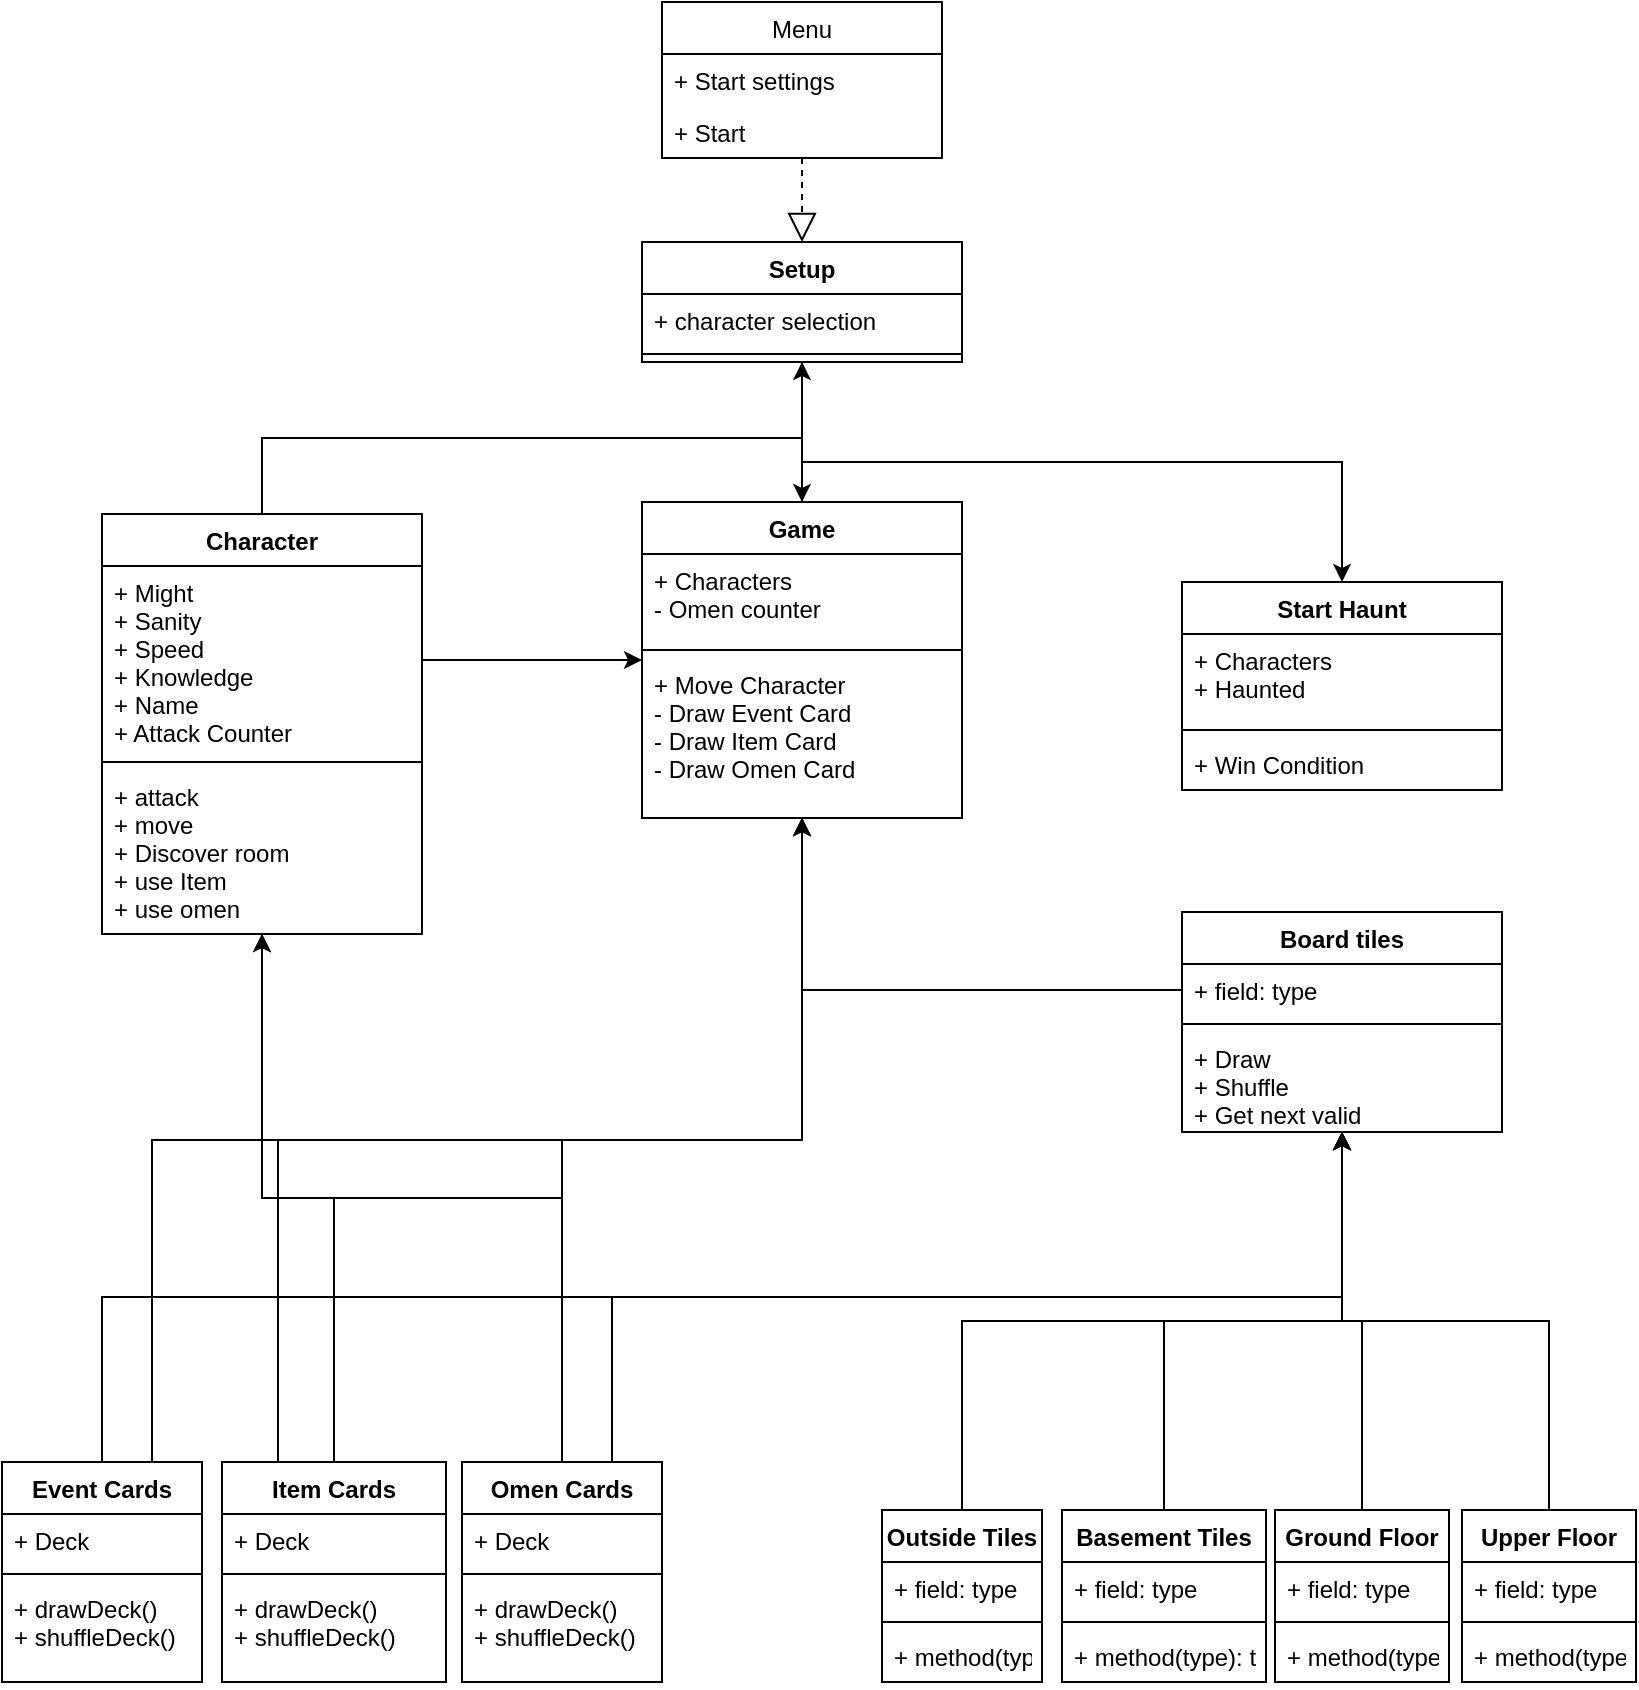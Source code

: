<mxfile version="12.1.9" type="device" pages="1"><diagram id="Hr2EmeeHGqyXgGAQhQ6v" name="Page-1"><mxGraphModel dx="1264" dy="560" grid="1" gridSize="10" guides="1" tooltips="1" connect="1" arrows="1" fold="1" page="1" pageScale="1" pageWidth="850" pageHeight="1100" math="0" shadow="0"><root><mxCell id="0"/><mxCell id="1" parent="0"/><mxCell id="-MnNUeJvBVUiR5NXsTps-1" value="Menu" style="swimlane;fontStyle=0;childLayout=stackLayout;horizontal=1;startSize=26;fillColor=none;horizontalStack=0;resizeParent=1;resizeParentMax=0;resizeLast=0;collapsible=1;marginBottom=0;" parent="1" vertex="1"><mxGeometry x="340" y="40" width="140" height="78" as="geometry"/></mxCell><mxCell id="-MnNUeJvBVUiR5NXsTps-2" value="+ Start settings" style="text;strokeColor=none;fillColor=none;align=left;verticalAlign=top;spacingLeft=4;spacingRight=4;overflow=hidden;rotatable=0;points=[[0,0.5],[1,0.5]];portConstraint=eastwest;" parent="-MnNUeJvBVUiR5NXsTps-1" vertex="1"><mxGeometry y="26" width="140" height="26" as="geometry"/></mxCell><mxCell id="-MnNUeJvBVUiR5NXsTps-3" value="+ Start " style="text;strokeColor=none;fillColor=none;align=left;verticalAlign=top;spacingLeft=4;spacingRight=4;overflow=hidden;rotatable=0;points=[[0,0.5],[1,0.5]];portConstraint=eastwest;" parent="-MnNUeJvBVUiR5NXsTps-1" vertex="1"><mxGeometry y="52" width="140" height="26" as="geometry"/></mxCell><mxCell id="-MnNUeJvBVUiR5NXsTps-29" style="edgeStyle=orthogonalEdgeStyle;rounded=0;orthogonalLoop=1;jettySize=auto;html=1;" parent="1" source="-MnNUeJvBVUiR5NXsTps-5" target="-MnNUeJvBVUiR5NXsTps-18" edge="1"><mxGeometry relative="1" as="geometry"/></mxCell><mxCell id="-MnNUeJvBVUiR5NXsTps-5" value="Setup" style="swimlane;fontStyle=1;align=center;verticalAlign=top;childLayout=stackLayout;horizontal=1;startSize=26;horizontalStack=0;resizeParent=1;resizeParentMax=0;resizeLast=0;collapsible=1;marginBottom=0;" parent="1" vertex="1"><mxGeometry x="330" y="160" width="160" height="60" as="geometry"/></mxCell><mxCell id="-MnNUeJvBVUiR5NXsTps-6" value="+ character selection" style="text;strokeColor=none;fillColor=none;align=left;verticalAlign=top;spacingLeft=4;spacingRight=4;overflow=hidden;rotatable=0;points=[[0,0.5],[1,0.5]];portConstraint=eastwest;" parent="-MnNUeJvBVUiR5NXsTps-5" vertex="1"><mxGeometry y="26" width="160" height="26" as="geometry"/></mxCell><mxCell id="-MnNUeJvBVUiR5NXsTps-7" value="" style="line;strokeWidth=1;fillColor=none;align=left;verticalAlign=middle;spacingTop=-1;spacingLeft=3;spacingRight=3;rotatable=0;labelPosition=right;points=[];portConstraint=eastwest;" parent="-MnNUeJvBVUiR5NXsTps-5" vertex="1"><mxGeometry y="52" width="160" height="8" as="geometry"/></mxCell><mxCell id="-MnNUeJvBVUiR5NXsTps-9" value="" style="endArrow=block;dashed=1;endFill=0;endSize=12;html=1;" parent="1" source="-MnNUeJvBVUiR5NXsTps-1" target="-MnNUeJvBVUiR5NXsTps-5" edge="1"><mxGeometry width="160" relative="1" as="geometry"><mxPoint x="330" y="220" as="sourcePoint"/><mxPoint x="490" y="220" as="targetPoint"/></mxGeometry></mxCell><mxCell id="-MnNUeJvBVUiR5NXsTps-31" style="edgeStyle=orthogonalEdgeStyle;rounded=0;orthogonalLoop=1;jettySize=auto;html=1;exitX=0.5;exitY=0;exitDx=0;exitDy=0;entryX=0.5;entryY=0;entryDx=0;entryDy=0;" parent="1" source="-MnNUeJvBVUiR5NXsTps-18" target="-MnNUeJvBVUiR5NXsTps-22" edge="1"><mxGeometry relative="1" as="geometry"/></mxCell><mxCell id="-MnNUeJvBVUiR5NXsTps-18" value="Game" style="swimlane;fontStyle=1;align=center;verticalAlign=top;childLayout=stackLayout;horizontal=1;startSize=26;horizontalStack=0;resizeParent=1;resizeParentMax=0;resizeLast=0;collapsible=1;marginBottom=0;" parent="1" vertex="1"><mxGeometry x="330" y="290" width="160" height="158" as="geometry"/></mxCell><mxCell id="-MnNUeJvBVUiR5NXsTps-19" value="+ Characters&#10;- Omen counter" style="text;strokeColor=none;fillColor=none;align=left;verticalAlign=top;spacingLeft=4;spacingRight=4;overflow=hidden;rotatable=0;points=[[0,0.5],[1,0.5]];portConstraint=eastwest;" parent="-MnNUeJvBVUiR5NXsTps-18" vertex="1"><mxGeometry y="26" width="160" height="44" as="geometry"/></mxCell><mxCell id="-MnNUeJvBVUiR5NXsTps-20" value="" style="line;strokeWidth=1;fillColor=none;align=left;verticalAlign=middle;spacingTop=-1;spacingLeft=3;spacingRight=3;rotatable=0;labelPosition=right;points=[];portConstraint=eastwest;" parent="-MnNUeJvBVUiR5NXsTps-18" vertex="1"><mxGeometry y="70" width="160" height="8" as="geometry"/></mxCell><mxCell id="-MnNUeJvBVUiR5NXsTps-21" value="+ Move Character&#10;- Draw Event Card&#10;- Draw Item Card&#10;- Draw Omen Card" style="text;strokeColor=none;fillColor=none;align=left;verticalAlign=top;spacingLeft=4;spacingRight=4;overflow=hidden;rotatable=0;points=[[0,0.5],[1,0.5]];portConstraint=eastwest;" parent="-MnNUeJvBVUiR5NXsTps-18" vertex="1"><mxGeometry y="78" width="160" height="80" as="geometry"/></mxCell><mxCell id="-MnNUeJvBVUiR5NXsTps-22" value="Start Haunt" style="swimlane;fontStyle=1;align=center;verticalAlign=top;childLayout=stackLayout;horizontal=1;startSize=26;horizontalStack=0;resizeParent=1;resizeParentMax=0;resizeLast=0;collapsible=1;marginBottom=0;" parent="1" vertex="1"><mxGeometry x="600" y="330" width="160" height="104" as="geometry"/></mxCell><mxCell id="-MnNUeJvBVUiR5NXsTps-23" value="+ Characters&#10;+ Haunted" style="text;strokeColor=none;fillColor=none;align=left;verticalAlign=top;spacingLeft=4;spacingRight=4;overflow=hidden;rotatable=0;points=[[0,0.5],[1,0.5]];portConstraint=eastwest;" parent="-MnNUeJvBVUiR5NXsTps-22" vertex="1"><mxGeometry y="26" width="160" height="44" as="geometry"/></mxCell><mxCell id="-MnNUeJvBVUiR5NXsTps-24" value="" style="line;strokeWidth=1;fillColor=none;align=left;verticalAlign=middle;spacingTop=-1;spacingLeft=3;spacingRight=3;rotatable=0;labelPosition=right;points=[];portConstraint=eastwest;" parent="-MnNUeJvBVUiR5NXsTps-22" vertex="1"><mxGeometry y="70" width="160" height="8" as="geometry"/></mxCell><mxCell id="-MnNUeJvBVUiR5NXsTps-25" value="+ Win Condition" style="text;strokeColor=none;fillColor=none;align=left;verticalAlign=top;spacingLeft=4;spacingRight=4;overflow=hidden;rotatable=0;points=[[0,0.5],[1,0.5]];portConstraint=eastwest;" parent="-MnNUeJvBVUiR5NXsTps-22" vertex="1"><mxGeometry y="78" width="160" height="26" as="geometry"/></mxCell><mxCell id="-MnNUeJvBVUiR5NXsTps-76" style="edgeStyle=orthogonalEdgeStyle;rounded=0;orthogonalLoop=1;jettySize=auto;html=1;exitX=0.5;exitY=0;exitDx=0;exitDy=0;" parent="1" source="-MnNUeJvBVUiR5NXsTps-40" target="-MnNUeJvBVUiR5NXsTps-57" edge="1"><mxGeometry relative="1" as="geometry"/></mxCell><mxCell id="-MnNUeJvBVUiR5NXsTps-77" style="edgeStyle=orthogonalEdgeStyle;rounded=0;orthogonalLoop=1;jettySize=auto;html=1;exitX=0.75;exitY=0;exitDx=0;exitDy=0;" parent="1" source="-MnNUeJvBVUiR5NXsTps-40" target="-MnNUeJvBVUiR5NXsTps-18" edge="1"><mxGeometry relative="1" as="geometry"/></mxCell><mxCell id="-MnNUeJvBVUiR5NXsTps-40" value="Event Cards" style="swimlane;fontStyle=1;align=center;verticalAlign=top;childLayout=stackLayout;horizontal=1;startSize=26;horizontalStack=0;resizeParent=1;resizeParentMax=0;resizeLast=0;collapsible=1;marginBottom=0;" parent="1" vertex="1"><mxGeometry x="10" y="770" width="100" height="110" as="geometry"/></mxCell><mxCell id="-MnNUeJvBVUiR5NXsTps-41" value="+ Deck" style="text;strokeColor=none;fillColor=none;align=left;verticalAlign=top;spacingLeft=4;spacingRight=4;overflow=hidden;rotatable=0;points=[[0,0.5],[1,0.5]];portConstraint=eastwest;" parent="-MnNUeJvBVUiR5NXsTps-40" vertex="1"><mxGeometry y="26" width="100" height="26" as="geometry"/></mxCell><mxCell id="-MnNUeJvBVUiR5NXsTps-42" value="" style="line;strokeWidth=1;fillColor=none;align=left;verticalAlign=middle;spacingTop=-1;spacingLeft=3;spacingRight=3;rotatable=0;labelPosition=right;points=[];portConstraint=eastwest;" parent="-MnNUeJvBVUiR5NXsTps-40" vertex="1"><mxGeometry y="52" width="100" height="8" as="geometry"/></mxCell><mxCell id="-MnNUeJvBVUiR5NXsTps-43" value="+ drawDeck()&#10;+ shuffleDeck()" style="text;strokeColor=none;fillColor=none;align=left;verticalAlign=top;spacingLeft=4;spacingRight=4;overflow=hidden;rotatable=0;points=[[0,0.5],[1,0.5]];portConstraint=eastwest;" parent="-MnNUeJvBVUiR5NXsTps-40" vertex="1"><mxGeometry y="60" width="100" height="50" as="geometry"/></mxCell><mxCell id="-MnNUeJvBVUiR5NXsTps-44" value="&lt;span style=&quot;font-family: &amp;#34;helvetica&amp;#34; , &amp;#34;arial&amp;#34; , sans-serif ; font-size: 0px&quot;&gt;%3CmxGraphModel%3E%3Croot%3E%3CmxCell%20id%3D%220%22%2F%3E%3CmxCell%20id%3D%221%22%20parent%3D%220%22%2F%3E%3CmxCell%20id%3D%222%22%20value%3D%22Event%20Cards%22%20style%3D%22swimlane%3BfontStyle%3D1%3Balign%3Dcenter%3BverticalAlign%3Dtop%3BchildLayout%3DstackLayout%3Bhorizontal%3D1%3BstartSize%3D26%3BhorizontalStack%3D0%3BresizeParent%3D1%3BresizeParentMax%3D0%3BresizeLast%3D0%3Bcollapsible%3D1%3BmarginBottom%3D0%3B%22%20vertex%3D%221%22%20parent%3D%221%22%3E%3CmxGeometry%20x%3D%2280%22%20y%3D%22480%22%20width%3D%22160%22%20height%3D%22110%22%20as%3D%22geometry%22%2F%3E%3C%2FmxCell%3E%3CmxCell%20id%3D%223%22%20value%3D%22%2B%20Deck%22%20style%3D%22text%3BstrokeColor%3Dnone%3BfillColor%3Dnone%3Balign%3Dleft%3BverticalAlign%3Dtop%3BspacingLeft%3D4%3BspacingRight%3D4%3Boverflow%3Dhidden%3Brotatable%3D0%3Bpoints%3D%5B%5B0%2C0.5%5D%2C%5B1%2C0.5%5D%5D%3BportConstraint%3Deastwest%3B%22%20vertex%3D%221%22%20parent%3D%222%22%3E%3CmxGeometry%20y%3D%2226%22%20width%3D%22160%22%20height%3D%2226%22%20as%3D%22geometry%22%2F%3E%3C%2FmxCell%3E%3CmxCell%20id%3D%224%22%20value%3D%22%22%20style%3D%22line%3BstrokeWidth%3D1%3BfillColor%3Dnone%3Balign%3Dleft%3BverticalAlign%3Dmiddle%3BspacingTop%3D-1%3BspacingLeft%3D3%3BspacingRight%3D3%3Brotatable%3D0%3BlabelPosition%3Dright%3Bpoints%3D%5B%5D%3BportConstraint%3Deastwest%3B%22%20vertex%3D%221%22%20parent%3D%222%22%3E%3CmxGeometry%20y%3D%2252%22%20width%3D%22160%22%20height%3D%228%22%20as%3D%22geometry%22%2F%3E%3C%2FmxCell%3E%3CmxCell%20id%3D%225%22%20value%3D%22%2B%20drawDeck()%26%2310%3B%2B%20shuffleDeck()%22%20style%3D%22text%3BstrokeColor%3Dnone%3BfillColor%3Dnone%3Balign%3Dleft%3BverticalAlign%3Dtop%3BspacingLeft%3D4%3BspacingRight%3D4%3Boverflow%3Dhidden%3Brotatable%3D0%3Bpoints%3D%5B%5B0%2C0.5%5D%2C%5B1%2C0.5%5D%5D%3BportConstraint%3Deastwest%3B%22%20vertex%3D%221%22%20parent%3D%222%22%3E%3CmxGeometry%20y%3D%2260%22%20width%3D%22160%22%20height%3D%2250%22%20as%3D%22geometry%22%2F%3E%3C%2FmxCell%3E%3C%2Froot%3E%3C%2FmxGraphModel%3E&lt;/span&gt;" style="text;html=1;resizable=0;points=[];autosize=1;align=left;verticalAlign=top;spacingTop=-4;" parent="1" vertex="1"><mxGeometry x="458" y="496" width="20" height="20" as="geometry"/></mxCell><mxCell id="-MnNUeJvBVUiR5NXsTps-78" style="edgeStyle=orthogonalEdgeStyle;rounded=0;orthogonalLoop=1;jettySize=auto;html=1;exitX=0.5;exitY=0;exitDx=0;exitDy=0;" parent="1" source="-MnNUeJvBVUiR5NXsTps-45" target="-MnNUeJvBVUiR5NXsTps-53" edge="1"><mxGeometry relative="1" as="geometry"/></mxCell><mxCell id="-MnNUeJvBVUiR5NXsTps-82" style="edgeStyle=orthogonalEdgeStyle;rounded=0;orthogonalLoop=1;jettySize=auto;html=1;exitX=0.25;exitY=0;exitDx=0;exitDy=0;" parent="1" source="-MnNUeJvBVUiR5NXsTps-45" target="-MnNUeJvBVUiR5NXsTps-18" edge="1"><mxGeometry relative="1" as="geometry"/></mxCell><mxCell id="-MnNUeJvBVUiR5NXsTps-45" value="Item Cards" style="swimlane;fontStyle=1;align=center;verticalAlign=top;childLayout=stackLayout;horizontal=1;startSize=26;horizontalStack=0;resizeParent=1;resizeParentMax=0;resizeLast=0;collapsible=1;marginBottom=0;" parent="1" vertex="1"><mxGeometry x="120" y="770" width="112" height="110" as="geometry"/></mxCell><mxCell id="-MnNUeJvBVUiR5NXsTps-46" value="+ Deck" style="text;strokeColor=none;fillColor=none;align=left;verticalAlign=top;spacingLeft=4;spacingRight=4;overflow=hidden;rotatable=0;points=[[0,0.5],[1,0.5]];portConstraint=eastwest;" parent="-MnNUeJvBVUiR5NXsTps-45" vertex="1"><mxGeometry y="26" width="112" height="26" as="geometry"/></mxCell><mxCell id="-MnNUeJvBVUiR5NXsTps-47" value="" style="line;strokeWidth=1;fillColor=none;align=left;verticalAlign=middle;spacingTop=-1;spacingLeft=3;spacingRight=3;rotatable=0;labelPosition=right;points=[];portConstraint=eastwest;" parent="-MnNUeJvBVUiR5NXsTps-45" vertex="1"><mxGeometry y="52" width="112" height="8" as="geometry"/></mxCell><mxCell id="-MnNUeJvBVUiR5NXsTps-48" value="+ drawDeck()&#10;+ shuffleDeck()" style="text;strokeColor=none;fillColor=none;align=left;verticalAlign=top;spacingLeft=4;spacingRight=4;overflow=hidden;rotatable=0;points=[[0,0.5],[1,0.5]];portConstraint=eastwest;" parent="-MnNUeJvBVUiR5NXsTps-45" vertex="1"><mxGeometry y="60" width="112" height="50" as="geometry"/></mxCell><mxCell id="-MnNUeJvBVUiR5NXsTps-79" style="edgeStyle=orthogonalEdgeStyle;rounded=0;orthogonalLoop=1;jettySize=auto;html=1;exitX=0.5;exitY=0;exitDx=0;exitDy=0;" parent="1" source="-MnNUeJvBVUiR5NXsTps-49" target="-MnNUeJvBVUiR5NXsTps-53" edge="1"><mxGeometry relative="1" as="geometry"/></mxCell><mxCell id="-MnNUeJvBVUiR5NXsTps-80" style="edgeStyle=orthogonalEdgeStyle;rounded=0;orthogonalLoop=1;jettySize=auto;html=1;exitX=0.75;exitY=0;exitDx=0;exitDy=0;" parent="1" source="-MnNUeJvBVUiR5NXsTps-49" target="-MnNUeJvBVUiR5NXsTps-57" edge="1"><mxGeometry relative="1" as="geometry"/></mxCell><mxCell id="-MnNUeJvBVUiR5NXsTps-81" style="edgeStyle=orthogonalEdgeStyle;rounded=0;orthogonalLoop=1;jettySize=auto;html=1;exitX=0.5;exitY=0;exitDx=0;exitDy=0;" parent="1" source="-MnNUeJvBVUiR5NXsTps-49" target="-MnNUeJvBVUiR5NXsTps-18" edge="1"><mxGeometry relative="1" as="geometry"/></mxCell><mxCell id="-MnNUeJvBVUiR5NXsTps-49" value="Omen Cards" style="swimlane;fontStyle=1;align=center;verticalAlign=top;childLayout=stackLayout;horizontal=1;startSize=26;horizontalStack=0;resizeParent=1;resizeParentMax=0;resizeLast=0;collapsible=1;marginBottom=0;" parent="1" vertex="1"><mxGeometry x="240" y="770" width="100" height="110" as="geometry"/></mxCell><mxCell id="-MnNUeJvBVUiR5NXsTps-50" value="+ Deck" style="text;strokeColor=none;fillColor=none;align=left;verticalAlign=top;spacingLeft=4;spacingRight=4;overflow=hidden;rotatable=0;points=[[0,0.5],[1,0.5]];portConstraint=eastwest;" parent="-MnNUeJvBVUiR5NXsTps-49" vertex="1"><mxGeometry y="26" width="100" height="26" as="geometry"/></mxCell><mxCell id="-MnNUeJvBVUiR5NXsTps-51" value="" style="line;strokeWidth=1;fillColor=none;align=left;verticalAlign=middle;spacingTop=-1;spacingLeft=3;spacingRight=3;rotatable=0;labelPosition=right;points=[];portConstraint=eastwest;" parent="-MnNUeJvBVUiR5NXsTps-49" vertex="1"><mxGeometry y="52" width="100" height="8" as="geometry"/></mxCell><mxCell id="-MnNUeJvBVUiR5NXsTps-52" value="+ drawDeck()&#10;+ shuffleDeck()" style="text;strokeColor=none;fillColor=none;align=left;verticalAlign=top;spacingLeft=4;spacingRight=4;overflow=hidden;rotatable=0;points=[[0,0.5],[1,0.5]];portConstraint=eastwest;" parent="-MnNUeJvBVUiR5NXsTps-49" vertex="1"><mxGeometry y="60" width="100" height="50" as="geometry"/></mxCell><mxCell id="-MnNUeJvBVUiR5NXsTps-84" style="edgeStyle=orthogonalEdgeStyle;rounded=0;orthogonalLoop=1;jettySize=auto;html=1;exitX=0.5;exitY=0;exitDx=0;exitDy=0;" parent="1" source="-MnNUeJvBVUiR5NXsTps-53" target="-MnNUeJvBVUiR5NXsTps-5" edge="1"><mxGeometry relative="1" as="geometry"/></mxCell><mxCell id="-MnNUeJvBVUiR5NXsTps-53" value="Character" style="swimlane;fontStyle=1;align=center;verticalAlign=top;childLayout=stackLayout;horizontal=1;startSize=26;horizontalStack=0;resizeParent=1;resizeParentMax=0;resizeLast=0;collapsible=1;marginBottom=0;" parent="1" vertex="1"><mxGeometry x="60" y="296" width="160" height="210" as="geometry"/></mxCell><mxCell id="-MnNUeJvBVUiR5NXsTps-54" value="+ Might&#10;+ Sanity&#10;+ Speed&#10;+ Knowledge&#10;+ Name&#10;+ Attack Counter" style="text;strokeColor=none;fillColor=none;align=left;verticalAlign=top;spacingLeft=4;spacingRight=4;overflow=hidden;rotatable=0;points=[[0,0.5],[1,0.5]];portConstraint=eastwest;" parent="-MnNUeJvBVUiR5NXsTps-53" vertex="1"><mxGeometry y="26" width="160" height="94" as="geometry"/></mxCell><mxCell id="-MnNUeJvBVUiR5NXsTps-55" value="" style="line;strokeWidth=1;fillColor=none;align=left;verticalAlign=middle;spacingTop=-1;spacingLeft=3;spacingRight=3;rotatable=0;labelPosition=right;points=[];portConstraint=eastwest;" parent="-MnNUeJvBVUiR5NXsTps-53" vertex="1"><mxGeometry y="120" width="160" height="8" as="geometry"/></mxCell><mxCell id="-MnNUeJvBVUiR5NXsTps-56" value="+ attack&#10;+ move&#10;+ Discover room&#10;+ use Item &#10;+ use omen" style="text;strokeColor=none;fillColor=none;align=left;verticalAlign=top;spacingLeft=4;spacingRight=4;overflow=hidden;rotatable=0;points=[[0,0.5],[1,0.5]];portConstraint=eastwest;" parent="-MnNUeJvBVUiR5NXsTps-53" vertex="1"><mxGeometry y="128" width="160" height="82" as="geometry"/></mxCell><mxCell id="-MnNUeJvBVUiR5NXsTps-57" value="Board tiles" style="swimlane;fontStyle=1;align=center;verticalAlign=top;childLayout=stackLayout;horizontal=1;startSize=26;horizontalStack=0;resizeParent=1;resizeParentMax=0;resizeLast=0;collapsible=1;marginBottom=0;" parent="1" vertex="1"><mxGeometry x="600" y="495" width="160" height="110" as="geometry"/></mxCell><mxCell id="-MnNUeJvBVUiR5NXsTps-58" value="+ field: type" style="text;strokeColor=none;fillColor=none;align=left;verticalAlign=top;spacingLeft=4;spacingRight=4;overflow=hidden;rotatable=0;points=[[0,0.5],[1,0.5]];portConstraint=eastwest;" parent="-MnNUeJvBVUiR5NXsTps-57" vertex="1"><mxGeometry y="26" width="160" height="26" as="geometry"/></mxCell><mxCell id="-MnNUeJvBVUiR5NXsTps-59" value="" style="line;strokeWidth=1;fillColor=none;align=left;verticalAlign=middle;spacingTop=-1;spacingLeft=3;spacingRight=3;rotatable=0;labelPosition=right;points=[];portConstraint=eastwest;" parent="-MnNUeJvBVUiR5NXsTps-57" vertex="1"><mxGeometry y="52" width="160" height="8" as="geometry"/></mxCell><mxCell id="-MnNUeJvBVUiR5NXsTps-60" value="+ Draw&#10;+ Shuffle&#10;+ Get next valid" style="text;strokeColor=none;fillColor=none;align=left;verticalAlign=top;spacingLeft=4;spacingRight=4;overflow=hidden;rotatable=0;points=[[0,0.5],[1,0.5]];portConstraint=eastwest;" parent="-MnNUeJvBVUiR5NXsTps-57" vertex="1"><mxGeometry y="60" width="160" height="50" as="geometry"/></mxCell><mxCell id="-MnNUeJvBVUiR5NXsTps-73" style="edgeStyle=orthogonalEdgeStyle;rounded=0;orthogonalLoop=1;jettySize=auto;html=1;exitX=0.5;exitY=0;exitDx=0;exitDy=0;" parent="1" source="-MnNUeJvBVUiR5NXsTps-61" target="-MnNUeJvBVUiR5NXsTps-57" edge="1"><mxGeometry relative="1" as="geometry"/></mxCell><mxCell id="-MnNUeJvBVUiR5NXsTps-61" value="Basement Tiles" style="swimlane;fontStyle=1;align=center;verticalAlign=top;childLayout=stackLayout;horizontal=1;startSize=26;horizontalStack=0;resizeParent=1;resizeParentMax=0;resizeLast=0;collapsible=1;marginBottom=0;" parent="1" vertex="1"><mxGeometry x="540" y="794" width="102" height="86" as="geometry"/></mxCell><mxCell id="-MnNUeJvBVUiR5NXsTps-62" value="+ field: type" style="text;strokeColor=none;fillColor=none;align=left;verticalAlign=top;spacingLeft=4;spacingRight=4;overflow=hidden;rotatable=0;points=[[0,0.5],[1,0.5]];portConstraint=eastwest;" parent="-MnNUeJvBVUiR5NXsTps-61" vertex="1"><mxGeometry y="26" width="102" height="26" as="geometry"/></mxCell><mxCell id="-MnNUeJvBVUiR5NXsTps-63" value="" style="line;strokeWidth=1;fillColor=none;align=left;verticalAlign=middle;spacingTop=-1;spacingLeft=3;spacingRight=3;rotatable=0;labelPosition=right;points=[];portConstraint=eastwest;" parent="-MnNUeJvBVUiR5NXsTps-61" vertex="1"><mxGeometry y="52" width="102" height="8" as="geometry"/></mxCell><mxCell id="-MnNUeJvBVUiR5NXsTps-64" value="+ method(type): type" style="text;strokeColor=none;fillColor=none;align=left;verticalAlign=top;spacingLeft=4;spacingRight=4;overflow=hidden;rotatable=0;points=[[0,0.5],[1,0.5]];portConstraint=eastwest;" parent="-MnNUeJvBVUiR5NXsTps-61" vertex="1"><mxGeometry y="60" width="102" height="26" as="geometry"/></mxCell><mxCell id="-MnNUeJvBVUiR5NXsTps-74" style="edgeStyle=orthogonalEdgeStyle;rounded=0;orthogonalLoop=1;jettySize=auto;html=1;exitX=0.5;exitY=0;exitDx=0;exitDy=0;" parent="1" source="-MnNUeJvBVUiR5NXsTps-65" target="-MnNUeJvBVUiR5NXsTps-57" edge="1"><mxGeometry relative="1" as="geometry"/></mxCell><mxCell id="-MnNUeJvBVUiR5NXsTps-65" value="Ground Floor" style="swimlane;fontStyle=1;align=center;verticalAlign=top;childLayout=stackLayout;horizontal=1;startSize=26;horizontalStack=0;resizeParent=1;resizeParentMax=0;resizeLast=0;collapsible=1;marginBottom=0;" parent="1" vertex="1"><mxGeometry x="646.5" y="794" width="87" height="86" as="geometry"/></mxCell><mxCell id="-MnNUeJvBVUiR5NXsTps-66" value="+ field: type" style="text;strokeColor=none;fillColor=none;align=left;verticalAlign=top;spacingLeft=4;spacingRight=4;overflow=hidden;rotatable=0;points=[[0,0.5],[1,0.5]];portConstraint=eastwest;" parent="-MnNUeJvBVUiR5NXsTps-65" vertex="1"><mxGeometry y="26" width="87" height="26" as="geometry"/></mxCell><mxCell id="-MnNUeJvBVUiR5NXsTps-67" value="" style="line;strokeWidth=1;fillColor=none;align=left;verticalAlign=middle;spacingTop=-1;spacingLeft=3;spacingRight=3;rotatable=0;labelPosition=right;points=[];portConstraint=eastwest;" parent="-MnNUeJvBVUiR5NXsTps-65" vertex="1"><mxGeometry y="52" width="87" height="8" as="geometry"/></mxCell><mxCell id="-MnNUeJvBVUiR5NXsTps-68" value="+ method(type): type" style="text;strokeColor=none;fillColor=none;align=left;verticalAlign=top;spacingLeft=4;spacingRight=4;overflow=hidden;rotatable=0;points=[[0,0.5],[1,0.5]];portConstraint=eastwest;" parent="-MnNUeJvBVUiR5NXsTps-65" vertex="1"><mxGeometry y="60" width="87" height="26" as="geometry"/></mxCell><mxCell id="-MnNUeJvBVUiR5NXsTps-75" style="edgeStyle=orthogonalEdgeStyle;rounded=0;orthogonalLoop=1;jettySize=auto;html=1;exitX=0.5;exitY=0;exitDx=0;exitDy=0;" parent="1" source="-MnNUeJvBVUiR5NXsTps-69" target="-MnNUeJvBVUiR5NXsTps-57" edge="1"><mxGeometry relative="1" as="geometry"/></mxCell><mxCell id="-MnNUeJvBVUiR5NXsTps-69" value="Upper Floor" style="swimlane;fontStyle=1;align=center;verticalAlign=top;childLayout=stackLayout;horizontal=1;startSize=26;horizontalStack=0;resizeParent=1;resizeParentMax=0;resizeLast=0;collapsible=1;marginBottom=0;" parent="1" vertex="1"><mxGeometry x="740" y="794" width="87" height="86" as="geometry"/></mxCell><mxCell id="-MnNUeJvBVUiR5NXsTps-70" value="+ field: type" style="text;strokeColor=none;fillColor=none;align=left;verticalAlign=top;spacingLeft=4;spacingRight=4;overflow=hidden;rotatable=0;points=[[0,0.5],[1,0.5]];portConstraint=eastwest;" parent="-MnNUeJvBVUiR5NXsTps-69" vertex="1"><mxGeometry y="26" width="87" height="26" as="geometry"/></mxCell><mxCell id="-MnNUeJvBVUiR5NXsTps-71" value="" style="line;strokeWidth=1;fillColor=none;align=left;verticalAlign=middle;spacingTop=-1;spacingLeft=3;spacingRight=3;rotatable=0;labelPosition=right;points=[];portConstraint=eastwest;" parent="-MnNUeJvBVUiR5NXsTps-69" vertex="1"><mxGeometry y="52" width="87" height="8" as="geometry"/></mxCell><mxCell id="-MnNUeJvBVUiR5NXsTps-72" value="+ method(type): type" style="text;strokeColor=none;fillColor=none;align=left;verticalAlign=top;spacingLeft=4;spacingRight=4;overflow=hidden;rotatable=0;points=[[0,0.5],[1,0.5]];portConstraint=eastwest;" parent="-MnNUeJvBVUiR5NXsTps-69" vertex="1"><mxGeometry y="60" width="87" height="26" as="geometry"/></mxCell><mxCell id="-MnNUeJvBVUiR5NXsTps-85" style="edgeStyle=orthogonalEdgeStyle;rounded=0;orthogonalLoop=1;jettySize=auto;html=1;exitX=1;exitY=0.5;exitDx=0;exitDy=0;" parent="1" source="-MnNUeJvBVUiR5NXsTps-54" target="-MnNUeJvBVUiR5NXsTps-18" edge="1"><mxGeometry relative="1" as="geometry"/></mxCell><mxCell id="KpOhhPSe9-h8m-IwMYBo-5" style="edgeStyle=orthogonalEdgeStyle;rounded=0;orthogonalLoop=1;jettySize=auto;html=1;exitX=0.5;exitY=0;exitDx=0;exitDy=0;" parent="1" source="KpOhhPSe9-h8m-IwMYBo-1" target="-MnNUeJvBVUiR5NXsTps-57" edge="1"><mxGeometry relative="1" as="geometry"/></mxCell><mxCell id="KpOhhPSe9-h8m-IwMYBo-1" value="Outside Tiles" style="swimlane;fontStyle=1;align=center;verticalAlign=top;childLayout=stackLayout;horizontal=1;startSize=26;horizontalStack=0;resizeParent=1;resizeParentMax=0;resizeLast=0;collapsible=1;marginBottom=0;" parent="1" vertex="1"><mxGeometry x="450" y="794" width="80" height="86" as="geometry"/></mxCell><mxCell id="KpOhhPSe9-h8m-IwMYBo-2" value="+ field: type" style="text;strokeColor=none;fillColor=none;align=left;verticalAlign=top;spacingLeft=4;spacingRight=4;overflow=hidden;rotatable=0;points=[[0,0.5],[1,0.5]];portConstraint=eastwest;" parent="KpOhhPSe9-h8m-IwMYBo-1" vertex="1"><mxGeometry y="26" width="80" height="26" as="geometry"/></mxCell><mxCell id="KpOhhPSe9-h8m-IwMYBo-3" value="" style="line;strokeWidth=1;fillColor=none;align=left;verticalAlign=middle;spacingTop=-1;spacingLeft=3;spacingRight=3;rotatable=0;labelPosition=right;points=[];portConstraint=eastwest;" parent="KpOhhPSe9-h8m-IwMYBo-1" vertex="1"><mxGeometry y="52" width="80" height="8" as="geometry"/></mxCell><mxCell id="KpOhhPSe9-h8m-IwMYBo-4" value="+ method(type): type" style="text;strokeColor=none;fillColor=none;align=left;verticalAlign=top;spacingLeft=4;spacingRight=4;overflow=hidden;rotatable=0;points=[[0,0.5],[1,0.5]];portConstraint=eastwest;" parent="KpOhhPSe9-h8m-IwMYBo-1" vertex="1"><mxGeometry y="60" width="80" height="26" as="geometry"/></mxCell><mxCell id="KpOhhPSe9-h8m-IwMYBo-6" style="edgeStyle=orthogonalEdgeStyle;rounded=0;orthogonalLoop=1;jettySize=auto;html=1;exitX=0;exitY=0.5;exitDx=0;exitDy=0;" parent="1" source="-MnNUeJvBVUiR5NXsTps-58" target="-MnNUeJvBVUiR5NXsTps-18" edge="1"><mxGeometry relative="1" as="geometry"/></mxCell></root></mxGraphModel></diagram></mxfile>